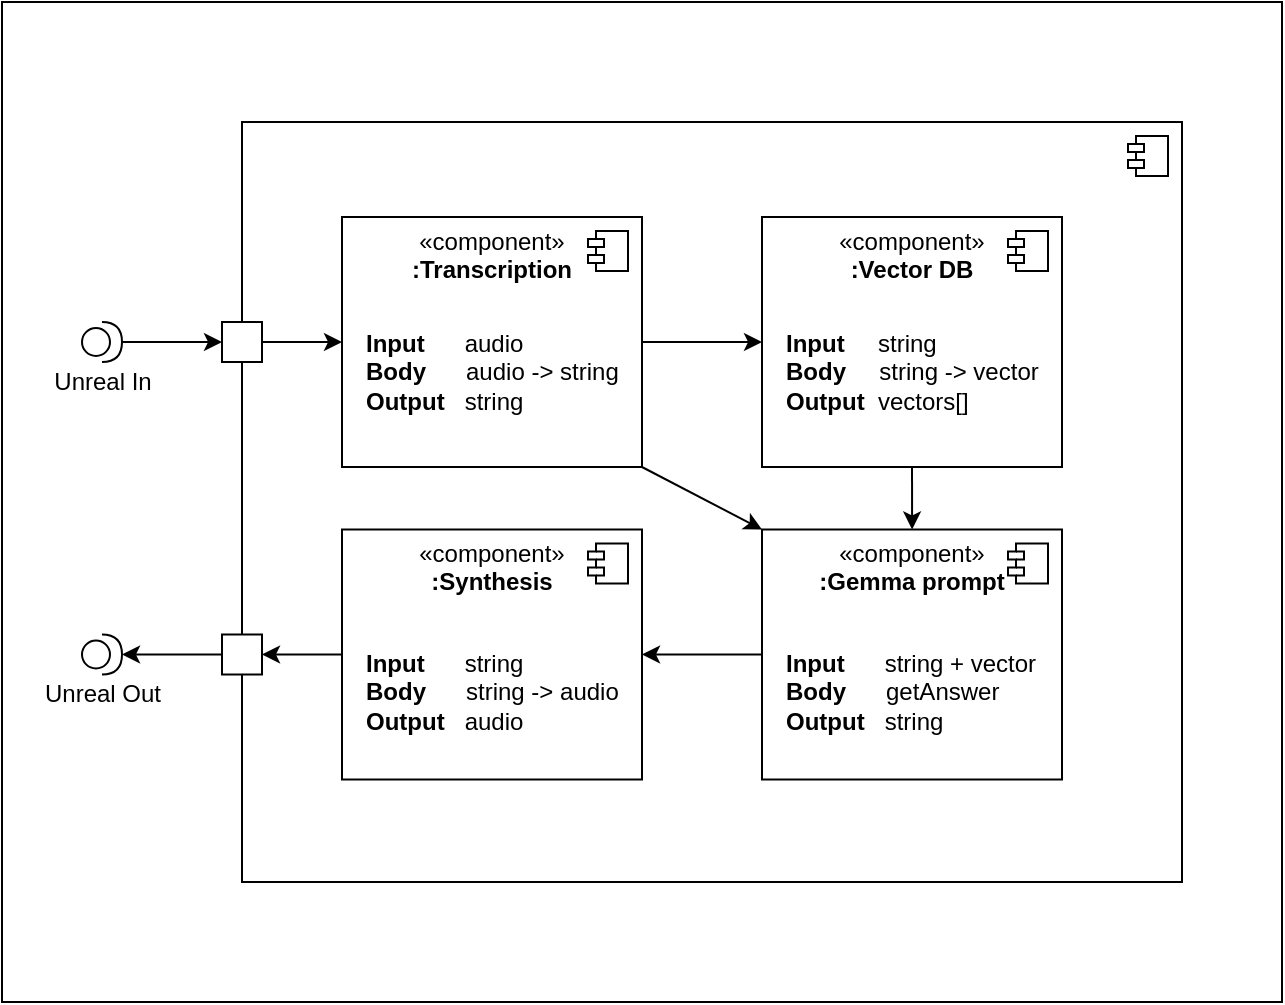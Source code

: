 <mxfile version="24.8.4">
  <diagram name="Page-1" id="5f0bae14-7c28-e335-631c-24af17079c00">
    <mxGraphModel dx="2188" dy="478" grid="1" gridSize="10" guides="1" tooltips="1" connect="1" arrows="1" fold="1" page="1" pageScale="1" pageWidth="1100" pageHeight="850" background="none" math="0" shadow="0">
      <root>
        <mxCell id="0" />
        <mxCell id="1" parent="0" />
        <mxCell id="a2tzq_wGkmX5_Wx_aX-q-1" value="" style="rounded=0;whiteSpace=wrap;html=1;" parent="1" vertex="1">
          <mxGeometry x="-50" y="20" width="640" height="500" as="geometry" />
        </mxCell>
        <mxCell id="4qVFse0KTavi1HOqDE_T-1" value="" style="html=1;dropTarget=0;whiteSpace=wrap;" parent="1" vertex="1">
          <mxGeometry x="70" y="80" width="470" height="380" as="geometry" />
        </mxCell>
        <mxCell id="4qVFse0KTavi1HOqDE_T-2" value="" style="shape=module;jettyWidth=8;jettyHeight=4;" parent="4qVFse0KTavi1HOqDE_T-1" vertex="1">
          <mxGeometry x="1" width="20" height="20" relative="1" as="geometry">
            <mxPoint x="-27" y="7" as="offset" />
          </mxGeometry>
        </mxCell>
        <mxCell id="uGzlzYweCg2cSBXO9FAN-8" style="edgeStyle=orthogonalEdgeStyle;rounded=0;orthogonalLoop=1;jettySize=auto;html=1;exitX=1;exitY=0.5;exitDx=0;exitDy=0;exitPerimeter=0;entryX=0;entryY=0.5;entryDx=0;entryDy=0;" parent="1" source="uGzlzYweCg2cSBXO9FAN-1" target="uGzlzYweCg2cSBXO9FAN-4" edge="1">
          <mxGeometry relative="1" as="geometry" />
        </mxCell>
        <mxCell id="uGzlzYweCg2cSBXO9FAN-1" value="Unreal In" style="shape=providedRequiredInterface;html=1;verticalLabelPosition=bottom;sketch=0;" parent="1" vertex="1">
          <mxGeometry x="-10" y="180" width="20" height="20" as="geometry" />
        </mxCell>
        <mxCell id="uGzlzYweCg2cSBXO9FAN-9" style="edgeStyle=orthogonalEdgeStyle;rounded=0;orthogonalLoop=1;jettySize=auto;html=1;exitX=1;exitY=0.5;exitDx=0;exitDy=0;entryX=0;entryY=0.5;entryDx=0;entryDy=0;" parent="1" source="uGzlzYweCg2cSBXO9FAN-4" target="uGzlzYweCg2cSBXO9FAN-5" edge="1">
          <mxGeometry relative="1" as="geometry" />
        </mxCell>
        <mxCell id="uGzlzYweCg2cSBXO9FAN-4" value="" style="whiteSpace=wrap;html=1;aspect=fixed;" parent="1" vertex="1">
          <mxGeometry x="60" y="180" width="20" height="20" as="geometry" />
        </mxCell>
        <mxCell id="uGzlzYweCg2cSBXO9FAN-15" style="edgeStyle=orthogonalEdgeStyle;rounded=0;orthogonalLoop=1;jettySize=auto;html=1;exitX=1;exitY=0.5;exitDx=0;exitDy=0;entryX=0;entryY=0.5;entryDx=0;entryDy=0;" parent="1" source="uGzlzYweCg2cSBXO9FAN-5" edge="1">
          <mxGeometry relative="1" as="geometry">
            <mxPoint x="330" y="190" as="targetPoint" />
          </mxGeometry>
        </mxCell>
        <mxCell id="uGzlzYweCg2cSBXO9FAN-5" value="«component»&lt;br&gt;&lt;b&gt;:Transcription&lt;/b&gt;&lt;br&gt;&lt;br&gt;&lt;br&gt;&lt;div&gt;&lt;br&gt;&lt;/div&gt;&lt;div&gt;&lt;br&gt;&lt;/div&gt;&lt;div&gt;&lt;br&gt;&lt;/div&gt;&lt;div&gt;&lt;br&gt;&lt;/div&gt;" style="html=1;dropTarget=0;whiteSpace=wrap;" parent="1" vertex="1">
          <mxGeometry x="120" y="127.5" width="150" height="125" as="geometry" />
        </mxCell>
        <mxCell id="uGzlzYweCg2cSBXO9FAN-6" value="" style="shape=module;jettyWidth=8;jettyHeight=4;" parent="uGzlzYweCg2cSBXO9FAN-5" vertex="1">
          <mxGeometry x="1" width="20" height="20" relative="1" as="geometry">
            <mxPoint x="-27" y="7" as="offset" />
          </mxGeometry>
        </mxCell>
        <mxCell id="uGzlzYweCg2cSBXO9FAN-19" style="edgeStyle=orthogonalEdgeStyle;rounded=0;orthogonalLoop=1;jettySize=auto;html=1;exitX=0.5;exitY=1;exitDx=0;exitDy=0;" parent="1" edge="1">
          <mxGeometry relative="1" as="geometry">
            <mxPoint x="405" y="250" as="sourcePoint" />
            <mxPoint x="405.059" y="283.75" as="targetPoint" />
          </mxGeometry>
        </mxCell>
        <mxCell id="uGzlzYweCg2cSBXO9FAN-23" value="" style="whiteSpace=wrap;html=1;aspect=fixed;" parent="1" vertex="1">
          <mxGeometry x="60" y="336.25" width="20" height="20" as="geometry" />
        </mxCell>
        <mxCell id="uGzlzYweCg2cSBXO9FAN-24" value="Unreal Out" style="shape=providedRequiredInterface;html=1;verticalLabelPosition=bottom;sketch=0;" parent="1" vertex="1">
          <mxGeometry x="-10" y="336.25" width="20" height="20" as="geometry" />
        </mxCell>
        <mxCell id="4qVFse0KTavi1HOqDE_T-12" style="edgeStyle=orthogonalEdgeStyle;rounded=0;orthogonalLoop=1;jettySize=auto;html=1;exitX=0;exitY=0.5;exitDx=0;exitDy=0;entryX=1;entryY=0.5;entryDx=0;entryDy=0;" parent="1" source="4qVFse0KTavi1HOqDE_T-3" target="uGzlzYweCg2cSBXO9FAN-23" edge="1">
          <mxGeometry relative="1" as="geometry" />
        </mxCell>
        <mxCell id="4qVFse0KTavi1HOqDE_T-3" value="«component»&lt;br&gt;&lt;b&gt;:Synthesis&lt;/b&gt;&lt;div&gt;&lt;b&gt;&lt;br&gt;&lt;/b&gt;&lt;/div&gt;&lt;div&gt;&lt;b&gt;&lt;br&gt;&lt;/b&gt;&lt;/div&gt;&lt;div&gt;&lt;b&gt;&lt;br&gt;&lt;/b&gt;&lt;/div&gt;&lt;div&gt;&lt;b&gt;&lt;br&gt;&lt;/b&gt;&lt;/div&gt;&lt;div&gt;&lt;b&gt;&lt;br&gt;&lt;/b&gt;&lt;/div&gt;&lt;div&gt;&lt;br&gt;&lt;/div&gt;" style="html=1;dropTarget=0;whiteSpace=wrap;" parent="1" vertex="1">
          <mxGeometry x="120" y="283.75" width="150" height="125" as="geometry" />
        </mxCell>
        <mxCell id="4qVFse0KTavi1HOqDE_T-4" value="" style="shape=module;jettyWidth=8;jettyHeight=4;" parent="4qVFse0KTavi1HOqDE_T-3" vertex="1">
          <mxGeometry x="1" width="20" height="20" relative="1" as="geometry">
            <mxPoint x="-27" y="7" as="offset" />
          </mxGeometry>
        </mxCell>
        <mxCell id="4qVFse0KTavi1HOqDE_T-9" style="edgeStyle=orthogonalEdgeStyle;rounded=0;orthogonalLoop=1;jettySize=auto;html=1;exitX=0;exitY=0.5;exitDx=0;exitDy=0;entryX=1;entryY=0.5;entryDx=0;entryDy=0;" parent="1" source="4qVFse0KTavi1HOqDE_T-5" target="4qVFse0KTavi1HOqDE_T-3" edge="1">
          <mxGeometry relative="1" as="geometry" />
        </mxCell>
        <mxCell id="4qVFse0KTavi1HOqDE_T-5" value="«component»&lt;br&gt;&lt;b&gt;:Gemma prompt&lt;/b&gt;&lt;div&gt;&lt;b&gt;&lt;br&gt;&lt;/b&gt;&lt;/div&gt;&lt;div&gt;&lt;b&gt;&lt;br&gt;&lt;/b&gt;&lt;/div&gt;&lt;div&gt;&lt;b&gt;&lt;br&gt;&lt;/b&gt;&lt;/div&gt;&lt;div&gt;&lt;b&gt;&lt;br&gt;&lt;/b&gt;&lt;/div&gt;&lt;div&gt;&lt;b&gt;&lt;br&gt;&lt;/b&gt;&lt;/div&gt;&lt;div&gt;&lt;b&gt;&lt;br&gt;&lt;/b&gt;&lt;/div&gt;" style="html=1;dropTarget=0;whiteSpace=wrap;" parent="1" vertex="1">
          <mxGeometry x="330" y="283.75" width="150" height="125" as="geometry" />
        </mxCell>
        <mxCell id="4qVFse0KTavi1HOqDE_T-6" value="" style="shape=module;jettyWidth=8;jettyHeight=4;" parent="4qVFse0KTavi1HOqDE_T-5" vertex="1">
          <mxGeometry x="1" width="20" height="20" relative="1" as="geometry">
            <mxPoint x="-27" y="7" as="offset" />
          </mxGeometry>
        </mxCell>
        <mxCell id="4qVFse0KTavi1HOqDE_T-7" value="«component»&lt;br&gt;&lt;b&gt;:Vector DB&lt;/b&gt;&lt;br&gt;&lt;div&gt;&lt;b&gt;&lt;br&gt;&lt;/b&gt;&lt;/div&gt;&lt;div&gt;&lt;b&gt;&lt;br&gt;&lt;/b&gt;&lt;/div&gt;&lt;div&gt;&lt;b&gt;&lt;br&gt;&lt;/b&gt;&lt;/div&gt;&lt;div&gt;&lt;b&gt;&lt;br&gt;&lt;/b&gt;&lt;/div&gt;&lt;div&gt;&lt;b&gt;&lt;br&gt;&lt;/b&gt;&lt;/div&gt;&lt;div&gt;&lt;b&gt;&lt;br&gt;&lt;/b&gt;&lt;/div&gt;" style="html=1;dropTarget=0;whiteSpace=wrap;" parent="1" vertex="1">
          <mxGeometry x="330" y="127.5" width="150" height="125" as="geometry" />
        </mxCell>
        <mxCell id="4qVFse0KTavi1HOqDE_T-8" value="" style="shape=module;jettyWidth=8;jettyHeight=4;" parent="4qVFse0KTavi1HOqDE_T-7" vertex="1">
          <mxGeometry x="1" width="20" height="20" relative="1" as="geometry">
            <mxPoint x="-27" y="7" as="offset" />
          </mxGeometry>
        </mxCell>
        <mxCell id="4qVFse0KTavi1HOqDE_T-13" style="edgeStyle=orthogonalEdgeStyle;rounded=0;orthogonalLoop=1;jettySize=auto;html=1;exitX=0;exitY=0.5;exitDx=0;exitDy=0;entryX=1;entryY=0.5;entryDx=0;entryDy=0;entryPerimeter=0;" parent="1" source="uGzlzYweCg2cSBXO9FAN-23" target="uGzlzYweCg2cSBXO9FAN-24" edge="1">
          <mxGeometry relative="1" as="geometry" />
        </mxCell>
        <mxCell id="4qVFse0KTavi1HOqDE_T-16" value="&lt;b&gt;Input&amp;nbsp;&lt;/b&gt;&amp;nbsp; &amp;nbsp; &amp;nbsp;audio&lt;br&gt;&lt;b&gt;Body&lt;/b&gt;&amp;nbsp; &amp;nbsp; &amp;nbsp; audio -&amp;gt; string&lt;br&gt;&lt;div style=&quot;&quot;&gt;&lt;span style=&quot;background-color: initial;&quot;&gt;&lt;b&gt;Output&lt;/b&gt;&amp;nbsp; &amp;nbsp;string&lt;/span&gt;&lt;/div&gt;" style="text;html=1;align=left;verticalAlign=middle;whiteSpace=wrap;rounded=0;" parent="1" vertex="1">
          <mxGeometry x="130" y="170" width="130" height="70" as="geometry" />
        </mxCell>
        <mxCell id="4qVFse0KTavi1HOqDE_T-17" value="&lt;b&gt;Input&amp;nbsp;&lt;/b&gt;&amp;nbsp; &amp;nbsp; string&lt;br&gt;&lt;b&gt;Body&lt;/b&gt;&amp;nbsp; &amp;nbsp; &amp;nbsp;string -&amp;gt; vector&lt;br&gt;&lt;div style=&quot;&quot;&gt;&lt;span style=&quot;background-color: initial;&quot;&gt;&lt;b&gt;Output&lt;/b&gt;&amp;nbsp; vectors[]&amp;nbsp;&lt;/span&gt;&lt;/div&gt;" style="text;html=1;align=left;verticalAlign=middle;whiteSpace=wrap;rounded=0;" parent="1" vertex="1">
          <mxGeometry x="340" y="170" width="130" height="70" as="geometry" />
        </mxCell>
        <mxCell id="4qVFse0KTavi1HOqDE_T-18" value="&lt;b&gt;Input&amp;nbsp;&lt;/b&gt;&amp;nbsp; &amp;nbsp; &amp;nbsp;string + vector&lt;br&gt;&lt;b&gt;Body&lt;/b&gt;&amp;nbsp; &amp;nbsp; &amp;nbsp; getAnswer&lt;br&gt;&lt;div style=&quot;&quot;&gt;&lt;span style=&quot;background-color: initial;&quot;&gt;&lt;b&gt;Output&lt;/b&gt;&amp;nbsp; &amp;nbsp;string&lt;/span&gt;&lt;/div&gt;" style="text;html=1;align=left;verticalAlign=middle;whiteSpace=wrap;rounded=0;" parent="1" vertex="1">
          <mxGeometry x="340" y="330" width="130" height="70" as="geometry" />
        </mxCell>
        <mxCell id="4qVFse0KTavi1HOqDE_T-19" value="&lt;b&gt;Input&amp;nbsp;&lt;/b&gt;&amp;nbsp; &amp;nbsp; &amp;nbsp;string&lt;br&gt;&lt;b&gt;Body&lt;/b&gt;&amp;nbsp; &amp;nbsp; &amp;nbsp; string -&amp;gt; audio&lt;br&gt;&lt;div style=&quot;&quot;&gt;&lt;span style=&quot;background-color: initial;&quot;&gt;&lt;b&gt;Output&lt;/b&gt;&amp;nbsp; &amp;nbsp;audio&lt;/span&gt;&lt;/div&gt;" style="text;html=1;align=left;verticalAlign=middle;whiteSpace=wrap;rounded=0;" parent="1" vertex="1">
          <mxGeometry x="130" y="330" width="130" height="70" as="geometry" />
        </mxCell>
        <mxCell id="4qVFse0KTavi1HOqDE_T-22" value="" style="endArrow=classic;html=1;rounded=0;exitX=1;exitY=1;exitDx=0;exitDy=0;entryX=0;entryY=0;entryDx=0;entryDy=0;" parent="1" source="uGzlzYweCg2cSBXO9FAN-5" target="4qVFse0KTavi1HOqDE_T-5" edge="1">
          <mxGeometry width="50" height="50" relative="1" as="geometry">
            <mxPoint x="470" y="340" as="sourcePoint" />
            <mxPoint x="520" y="290" as="targetPoint" />
          </mxGeometry>
        </mxCell>
      </root>
    </mxGraphModel>
  </diagram>
</mxfile>
